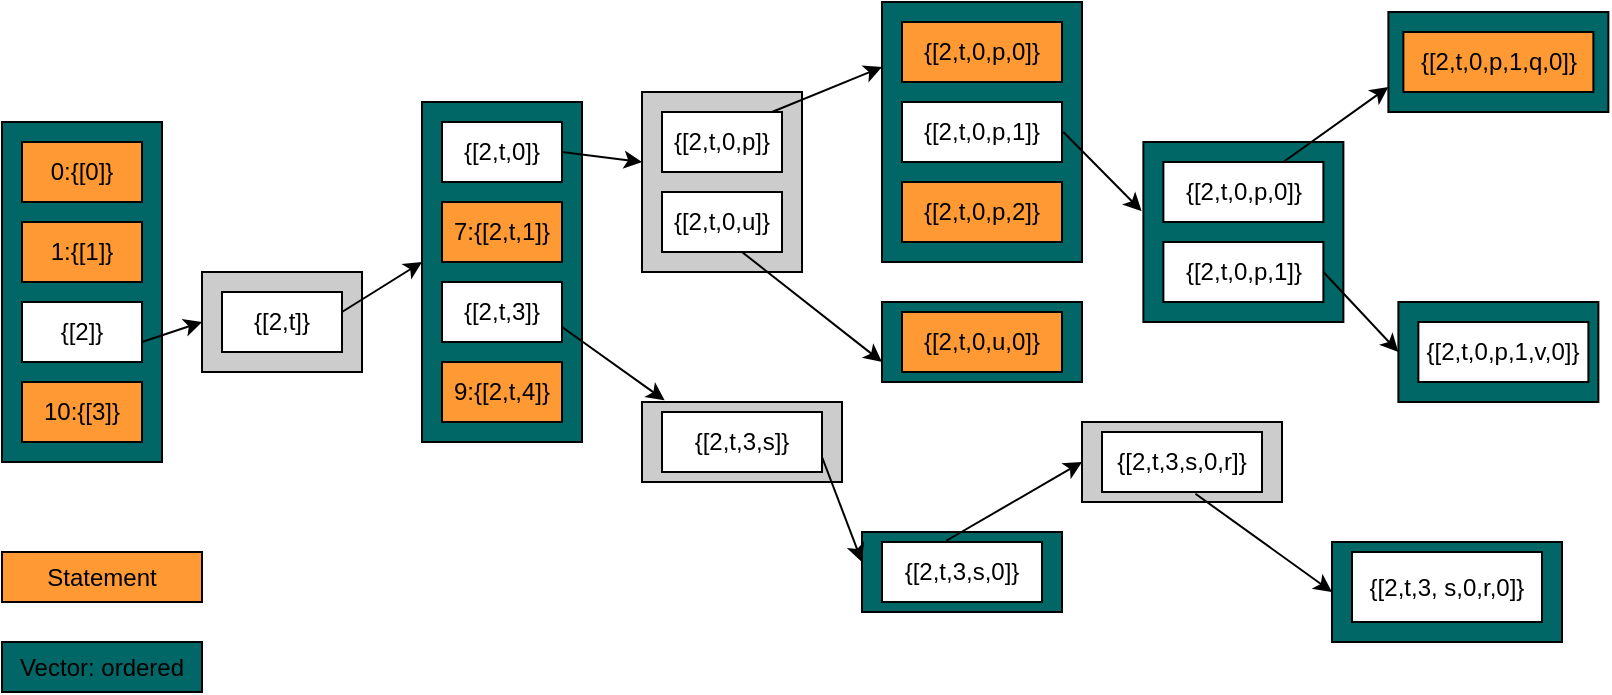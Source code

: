 <mxfile version="20.5.1" type="github" pages="2">
  <diagram id="54Kl8-m6Fb-fgZIuGajU" name="Page-1">
    <mxGraphModel dx="1426" dy="682" grid="1" gridSize="10" guides="1" tooltips="1" connect="1" arrows="1" fold="1" page="1" pageScale="1" pageWidth="850" pageHeight="1100" math="0" shadow="0">
      <root>
        <mxCell id="0" />
        <mxCell id="1" parent="0" />
        <mxCell id="NYi3-RQBakGW3gtMBBVw-41" value="" style="rounded=0;whiteSpace=wrap;html=1;fillColor=#006666;" parent="1" vertex="1">
          <mxGeometry x="738.19" y="740" width="100" height="50" as="geometry" />
        </mxCell>
        <mxCell id="NYi3-RQBakGW3gtMBBVw-40" value="" style="rounded=0;whiteSpace=wrap;html=1;fillColor=#006666;" parent="1" vertex="1">
          <mxGeometry x="733.19" y="595" width="110" height="50" as="geometry" />
        </mxCell>
        <mxCell id="NYi3-RQBakGW3gtMBBVw-1" value="" style="rounded=0;whiteSpace=wrap;html=1;fillColor=#006666;" parent="1" vertex="1">
          <mxGeometry x="40" y="650" width="80" height="170" as="geometry" />
        </mxCell>
        <mxCell id="NYi3-RQBakGW3gtMBBVw-3" value="10:{[3]}" style="rounded=0;whiteSpace=wrap;html=1;fillColor=#FF9933;" parent="1" vertex="1">
          <mxGeometry x="50" y="780" width="60" height="30" as="geometry" />
        </mxCell>
        <mxCell id="NYi3-RQBakGW3gtMBBVw-4" value="1:{[1]}" style="rounded=0;whiteSpace=wrap;html=1;fillColor=#FF9933;" parent="1" vertex="1">
          <mxGeometry x="50" y="700" width="60" height="30" as="geometry" />
        </mxCell>
        <mxCell id="NYi3-RQBakGW3gtMBBVw-5" value="{[2]}" style="rounded=0;whiteSpace=wrap;html=1;" parent="1" vertex="1">
          <mxGeometry x="50" y="740" width="60" height="30" as="geometry" />
        </mxCell>
        <mxCell id="NYi3-RQBakGW3gtMBBVw-13" value="" style="rounded=0;whiteSpace=wrap;html=1;fillColor=#CCCCCC;" parent="1" vertex="1">
          <mxGeometry x="140" y="725" width="80" height="50" as="geometry" />
        </mxCell>
        <mxCell id="NYi3-RQBakGW3gtMBBVw-14" value="{[2,t]}" style="rounded=0;whiteSpace=wrap;html=1;" parent="1" vertex="1">
          <mxGeometry x="150" y="735" width="60" height="30" as="geometry" />
        </mxCell>
        <mxCell id="NYi3-RQBakGW3gtMBBVw-15" value="" style="rounded=0;whiteSpace=wrap;html=1;fillColor=#006666;" parent="1" vertex="1">
          <mxGeometry x="250" y="640" width="80" height="170" as="geometry" />
        </mxCell>
        <mxCell id="NYi3-RQBakGW3gtMBBVw-16" value="{[2,t,0]}" style="rounded=0;whiteSpace=wrap;html=1;" parent="1" vertex="1">
          <mxGeometry x="260" y="650" width="60" height="30" as="geometry" />
        </mxCell>
        <mxCell id="NYi3-RQBakGW3gtMBBVw-17" value="9:{[2,t,4]}" style="rounded=0;whiteSpace=wrap;html=1;fillColor=#FF9933;" parent="1" vertex="1">
          <mxGeometry x="260" y="770" width="60" height="30" as="geometry" />
        </mxCell>
        <mxCell id="NYi3-RQBakGW3gtMBBVw-18" value="{[2,t,3]}" style="rounded=0;whiteSpace=wrap;html=1;" parent="1" vertex="1">
          <mxGeometry x="260" y="730" width="60" height="30" as="geometry" />
        </mxCell>
        <mxCell id="NYi3-RQBakGW3gtMBBVw-19" value="7:{[2,t,1]}" style="rounded=0;whiteSpace=wrap;html=1;fillColor=#FF9933;" parent="1" vertex="1">
          <mxGeometry x="260" y="690" width="60" height="30" as="geometry" />
        </mxCell>
        <mxCell id="NYi3-RQBakGW3gtMBBVw-21" value="" style="endArrow=classic;html=1;rounded=0;entryX=0;entryY=0.5;entryDx=0;entryDy=0;" parent="1" target="NYi3-RQBakGW3gtMBBVw-13" edge="1">
          <mxGeometry width="50" height="50" relative="1" as="geometry">
            <mxPoint x="110" y="760" as="sourcePoint" />
            <mxPoint x="140" y="740" as="targetPoint" />
          </mxGeometry>
        </mxCell>
        <mxCell id="NYi3-RQBakGW3gtMBBVw-22" value="" style="endArrow=classic;html=1;rounded=0;entryX=0;entryY=0.5;entryDx=0;entryDy=0;" parent="1" edge="1">
          <mxGeometry width="50" height="50" relative="1" as="geometry">
            <mxPoint x="210" y="745" as="sourcePoint" />
            <mxPoint x="250" y="720" as="targetPoint" />
          </mxGeometry>
        </mxCell>
        <mxCell id="NYi3-RQBakGW3gtMBBVw-23" value="" style="rounded=0;whiteSpace=wrap;html=1;fillColor=#006666;" parent="1" vertex="1">
          <mxGeometry x="480" y="590" width="100" height="130" as="geometry" />
        </mxCell>
        <mxCell id="NYi3-RQBakGW3gtMBBVw-24" value="{[2,t,0,p,1]}" style="rounded=0;whiteSpace=wrap;html=1;" parent="1" vertex="1">
          <mxGeometry x="490" y="640" width="80" height="30" as="geometry" />
        </mxCell>
        <mxCell id="NYi3-RQBakGW3gtMBBVw-25" value="{[2,t,0,p,0]}" style="rounded=0;whiteSpace=wrap;html=1;fillColor=#FF9933;" parent="1" vertex="1">
          <mxGeometry x="490" y="600" width="80" height="30" as="geometry" />
        </mxCell>
        <mxCell id="NYi3-RQBakGW3gtMBBVw-28" value="" style="endArrow=classic;html=1;rounded=0;exitX=1;exitY=0.5;exitDx=0;exitDy=0;" parent="1" source="NYi3-RQBakGW3gtMBBVw-16" edge="1">
          <mxGeometry width="50" height="50" relative="1" as="geometry">
            <mxPoint x="350" y="705" as="sourcePoint" />
            <mxPoint x="360" y="670" as="targetPoint" />
            <Array as="points">
              <mxPoint x="360" y="670" />
            </Array>
          </mxGeometry>
        </mxCell>
        <mxCell id="NYi3-RQBakGW3gtMBBVw-29" value="{[2,t,0,p,2]}" style="rounded=0;whiteSpace=wrap;html=1;fillColor=#FF9933;" parent="1" vertex="1">
          <mxGeometry x="490" y="680" width="80" height="30" as="geometry" />
        </mxCell>
        <mxCell id="NYi3-RQBakGW3gtMBBVw-31" value="" style="rounded=0;whiteSpace=wrap;html=1;fillColor=#006666;" parent="1" vertex="1">
          <mxGeometry x="480" y="740" width="100" height="40" as="geometry" />
        </mxCell>
        <mxCell id="NYi3-RQBakGW3gtMBBVw-32" value="{[2,t,0,u,0]}" style="rounded=0;whiteSpace=wrap;html=1;fillColor=#FF9933;" parent="1" vertex="1">
          <mxGeometry x="490" y="745" width="80" height="30" as="geometry" />
        </mxCell>
        <mxCell id="NYi3-RQBakGW3gtMBBVw-33" value="" style="rounded=0;whiteSpace=wrap;html=1;fillColor=#006666;" parent="1" vertex="1">
          <mxGeometry x="610.69" y="660" width="100" height="90" as="geometry" />
        </mxCell>
        <mxCell id="NYi3-RQBakGW3gtMBBVw-34" value="{[2,t,0,p,1]}" style="rounded=0;whiteSpace=wrap;html=1;" parent="1" vertex="1">
          <mxGeometry x="620.69" y="710" width="80" height="30" as="geometry" />
        </mxCell>
        <mxCell id="NYi3-RQBakGW3gtMBBVw-35" value="{[2,t,0,p,0]}" style="rounded=0;whiteSpace=wrap;html=1;" parent="1" vertex="1">
          <mxGeometry x="620.69" y="670" width="80" height="30" as="geometry" />
        </mxCell>
        <mxCell id="NYi3-RQBakGW3gtMBBVw-37" value="" style="endArrow=classic;html=1;rounded=0;" parent="1" edge="1">
          <mxGeometry width="50" height="50" relative="1" as="geometry">
            <mxPoint x="610" y="655" as="sourcePoint" />
            <mxPoint x="610" y="655" as="targetPoint" />
          </mxGeometry>
        </mxCell>
        <mxCell id="NYi3-RQBakGW3gtMBBVw-38" value="{[2,t,0,p,1,q,0]}" style="rounded=0;whiteSpace=wrap;html=1;fillColor=#FF9933;" parent="1" vertex="1">
          <mxGeometry x="740.69" y="605" width="95" height="30" as="geometry" />
        </mxCell>
        <mxCell id="NYi3-RQBakGW3gtMBBVw-39" value="{[2,t,0,p,1,v,0]}" style="rounded=0;whiteSpace=wrap;html=1;" parent="1" vertex="1">
          <mxGeometry x="748.19" y="750" width="85" height="30" as="geometry" />
        </mxCell>
        <mxCell id="NYi3-RQBakGW3gtMBBVw-42" value="" style="endArrow=classic;html=1;rounded=0;entryX=0;entryY=0.75;entryDx=0;entryDy=0;exitX=0.75;exitY=0;exitDx=0;exitDy=0;" parent="1" source="NYi3-RQBakGW3gtMBBVw-35" target="NYi3-RQBakGW3gtMBBVw-40" edge="1">
          <mxGeometry width="50" height="50" relative="1" as="geometry">
            <mxPoint x="690.69" y="680" as="sourcePoint" />
            <mxPoint x="730.69" y="655" as="targetPoint" />
          </mxGeometry>
        </mxCell>
        <mxCell id="NYi3-RQBakGW3gtMBBVw-43" value="" style="endArrow=classic;html=1;rounded=0;entryX=0;entryY=0.5;entryDx=0;entryDy=0;exitX=1;exitY=0.5;exitDx=0;exitDy=0;" parent="1" source="NYi3-RQBakGW3gtMBBVw-34" target="NYi3-RQBakGW3gtMBBVw-41" edge="1">
          <mxGeometry width="50" height="50" relative="1" as="geometry">
            <mxPoint x="690.69" y="717.5" as="sourcePoint" />
            <mxPoint x="730.69" y="692.5" as="targetPoint" />
          </mxGeometry>
        </mxCell>
        <mxCell id="NYi3-RQBakGW3gtMBBVw-47" value="" style="rounded=0;whiteSpace=wrap;html=1;fillColor=#CCCCCC;" parent="1" vertex="1">
          <mxGeometry x="360" y="790" width="100" height="40" as="geometry" />
        </mxCell>
        <mxCell id="NYi3-RQBakGW3gtMBBVw-48" value="{[2,t,3,s]}" style="rounded=0;whiteSpace=wrap;html=1;" parent="1" vertex="1">
          <mxGeometry x="370" y="795" width="80" height="30" as="geometry" />
        </mxCell>
        <mxCell id="NYi3-RQBakGW3gtMBBVw-49" value="" style="rounded=0;whiteSpace=wrap;html=1;fillColor=#006666;" parent="1" vertex="1">
          <mxGeometry x="470" y="855" width="100" height="40" as="geometry" />
        </mxCell>
        <mxCell id="NYi3-RQBakGW3gtMBBVw-50" value="{[2,t,3,s,0]}" style="rounded=0;whiteSpace=wrap;html=1;" parent="1" vertex="1">
          <mxGeometry x="480" y="860" width="80" height="30" as="geometry" />
        </mxCell>
        <mxCell id="NYi3-RQBakGW3gtMBBVw-51" value="" style="rounded=0;whiteSpace=wrap;html=1;fillColor=#CCCCCC;" parent="1" vertex="1">
          <mxGeometry x="580" y="800" width="100" height="40" as="geometry" />
        </mxCell>
        <mxCell id="NYi3-RQBakGW3gtMBBVw-52" value="{[2,t,3,s,0,r]}" style="rounded=0;whiteSpace=wrap;html=1;" parent="1" vertex="1">
          <mxGeometry x="590" y="805" width="80" height="30" as="geometry" />
        </mxCell>
        <mxCell id="NYi3-RQBakGW3gtMBBVw-53" value="" style="rounded=0;whiteSpace=wrap;html=1;fillColor=#006666;" parent="1" vertex="1">
          <mxGeometry x="705" y="860" width="115" height="50" as="geometry" />
        </mxCell>
        <mxCell id="NYi3-RQBakGW3gtMBBVw-54" value="{[2,t,3, s,0,r,0]}" style="rounded=0;whiteSpace=wrap;html=1;" parent="1" vertex="1">
          <mxGeometry x="715" y="865" width="95" height="35" as="geometry" />
        </mxCell>
        <mxCell id="NYi3-RQBakGW3gtMBBVw-55" value="" style="endArrow=classic;html=1;rounded=0;entryX=0.113;entryY=-0.021;entryDx=0;entryDy=0;entryPerimeter=0;exitX=1;exitY=0.75;exitDx=0;exitDy=0;" parent="1" target="NYi3-RQBakGW3gtMBBVw-47" edge="1" source="NYi3-RQBakGW3gtMBBVw-18">
          <mxGeometry width="50" height="50" relative="1" as="geometry">
            <mxPoint x="360" y="800" as="sourcePoint" />
            <mxPoint x="350" y="785" as="targetPoint" />
          </mxGeometry>
        </mxCell>
        <mxCell id="NYi3-RQBakGW3gtMBBVw-59" value="" style="endArrow=classic;html=1;rounded=0;entryX=0;entryY=0.375;entryDx=0;entryDy=0;entryPerimeter=0;exitX=1;exitY=0.75;exitDx=0;exitDy=0;" parent="1" source="NYi3-RQBakGW3gtMBBVw-48" target="NYi3-RQBakGW3gtMBBVw-49" edge="1">
          <mxGeometry width="50" height="50" relative="1" as="geometry">
            <mxPoint x="430" y="855" as="sourcePoint" />
            <mxPoint x="460" y="870" as="targetPoint" />
          </mxGeometry>
        </mxCell>
        <mxCell id="NYi3-RQBakGW3gtMBBVw-60" value="" style="endArrow=classic;html=1;rounded=0;entryX=0;entryY=0.5;entryDx=0;entryDy=0;exitX=0.402;exitY=-0.021;exitDx=0;exitDy=0;exitPerimeter=0;" parent="1" source="NYi3-RQBakGW3gtMBBVw-50" target="NYi3-RQBakGW3gtMBBVw-51" edge="1">
          <mxGeometry width="50" height="50" relative="1" as="geometry">
            <mxPoint x="510" y="855.003" as="sourcePoint" />
            <mxPoint x="550" y="861.67" as="targetPoint" />
          </mxGeometry>
        </mxCell>
        <mxCell id="NYi3-RQBakGW3gtMBBVw-61" value="" style="endArrow=classic;html=1;rounded=0;entryX=0;entryY=0.5;entryDx=0;entryDy=0;exitX=0.584;exitY=1.029;exitDx=0;exitDy=0;exitPerimeter=0;" parent="1" source="NYi3-RQBakGW3gtMBBVw-52" target="NYi3-RQBakGW3gtMBBVw-53" edge="1">
          <mxGeometry width="50" height="50" relative="1" as="geometry">
            <mxPoint x="630" y="840.003" as="sourcePoint" />
            <mxPoint x="700" y="805" as="targetPoint" />
          </mxGeometry>
        </mxCell>
        <mxCell id="NYi3-RQBakGW3gtMBBVw-62" value="" style="rounded=0;whiteSpace=wrap;html=1;fillColor=#CCCCCC;" parent="1" vertex="1">
          <mxGeometry x="360" y="635" width="80" height="90" as="geometry" />
        </mxCell>
        <mxCell id="NYi3-RQBakGW3gtMBBVw-63" value="{[2,t,0,p]}" style="rounded=0;whiteSpace=wrap;html=1;" parent="1" vertex="1">
          <mxGeometry x="370" y="645" width="60" height="30" as="geometry" />
        </mxCell>
        <mxCell id="NYi3-RQBakGW3gtMBBVw-64" value="{[2,t,0,u]}" style="rounded=0;whiteSpace=wrap;html=1;" parent="1" vertex="1">
          <mxGeometry x="370" y="685" width="60" height="30" as="geometry" />
        </mxCell>
        <mxCell id="NYi3-RQBakGW3gtMBBVw-66" value="" style="endArrow=classic;html=1;rounded=0;entryX=0;entryY=0.25;entryDx=0;entryDy=0;" parent="1" target="NYi3-RQBakGW3gtMBBVw-23" edge="1">
          <mxGeometry width="50" height="50" relative="1" as="geometry">
            <mxPoint x="425" y="645" as="sourcePoint" />
            <mxPoint x="455" y="635" as="targetPoint" />
          </mxGeometry>
        </mxCell>
        <mxCell id="NYi3-RQBakGW3gtMBBVw-68" value="" style="endArrow=classic;html=1;rounded=0;entryX=0;entryY=0.75;entryDx=0;entryDy=0;" parent="1" target="NYi3-RQBakGW3gtMBBVw-31" edge="1">
          <mxGeometry width="50" height="50" relative="1" as="geometry">
            <mxPoint x="410" y="715" as="sourcePoint" />
            <mxPoint x="440" y="705" as="targetPoint" />
          </mxGeometry>
        </mxCell>
        <mxCell id="NYi3-RQBakGW3gtMBBVw-70" value="" style="endArrow=classic;html=1;rounded=0;entryX=-0.009;entryY=0.384;entryDx=0;entryDy=0;entryPerimeter=0;" parent="1" target="NYi3-RQBakGW3gtMBBVw-33" edge="1">
          <mxGeometry width="50" height="50" relative="1" as="geometry">
            <mxPoint x="570.69" y="655" as="sourcePoint" />
            <mxPoint x="610.69" y="630" as="targetPoint" />
          </mxGeometry>
        </mxCell>
        <mxCell id="NYi3-RQBakGW3gtMBBVw-71" value="Statement" style="rounded=0;whiteSpace=wrap;html=1;fillColor=#FF9933;" parent="1" vertex="1">
          <mxGeometry x="40" y="865" width="100" height="25" as="geometry" />
        </mxCell>
        <mxCell id="NYi3-RQBakGW3gtMBBVw-72" value="Vector: ordered" style="rounded=0;whiteSpace=wrap;html=1;fillColor=#006666;" parent="1" vertex="1">
          <mxGeometry x="40" y="910" width="100" height="25" as="geometry" />
        </mxCell>
        <mxCell id="8uVTKiQvAfVDBfkPM7Y6-1" value="0:{[0]}" style="rounded=0;whiteSpace=wrap;html=1;fillColor=#FF9933;" vertex="1" parent="1">
          <mxGeometry x="50" y="660" width="60" height="30" as="geometry" />
        </mxCell>
      </root>
    </mxGraphModel>
  </diagram>
  <diagram id="vndcMozpVzzlSdhimIvA" name="Page-2">
    <mxGraphModel dx="864" dy="467" grid="1" gridSize="10" guides="1" tooltips="1" connect="1" arrows="1" fold="1" page="1" pageScale="1" pageWidth="850" pageHeight="1100" math="0" shadow="0">
      <root>
        <mxCell id="0" />
        <mxCell id="1" parent="0" />
        <mxCell id="e4TT9U7eFprRtSclJWI2-17" style="edgeStyle=orthogonalEdgeStyle;rounded=0;orthogonalLoop=1;jettySize=auto;html=1;entryX=0.5;entryY=0;entryDx=0;entryDy=0;" edge="1" parent="1" source="e4TT9U7eFprRtSclJWI2-3" target="e4TT9U7eFprRtSclJWI2-4">
          <mxGeometry relative="1" as="geometry" />
        </mxCell>
        <mxCell id="e4TT9U7eFprRtSclJWI2-3" value="" style="rounded=0;whiteSpace=wrap;html=1;fillColor=#FFFFFF;" vertex="1" parent="1">
          <mxGeometry x="320" y="40" width="100" height="50" as="geometry" />
        </mxCell>
        <mxCell id="e4TT9U7eFprRtSclJWI2-18" style="edgeStyle=orthogonalEdgeStyle;rounded=0;orthogonalLoop=1;jettySize=auto;html=1;entryX=0.5;entryY=0;entryDx=0;entryDy=0;" edge="1" parent="1" source="e4TT9U7eFprRtSclJWI2-4" target="e4TT9U7eFprRtSclJWI2-7">
          <mxGeometry relative="1" as="geometry" />
        </mxCell>
        <mxCell id="e4TT9U7eFprRtSclJWI2-4" value="" style="rounded=0;whiteSpace=wrap;html=1;fillColor=#FFFFFF;" vertex="1" parent="1">
          <mxGeometry x="320" y="130" width="100" height="50" as="geometry" />
        </mxCell>
        <mxCell id="e4TT9U7eFprRtSclJWI2-6" value="" style="rounded=0;whiteSpace=wrap;html=1;fillColor=#FFFFFF;" vertex="1" parent="1">
          <mxGeometry x="240" y="320" width="100" height="50" as="geometry" />
        </mxCell>
        <mxCell id="e4TT9U7eFprRtSclJWI2-7" value="" style="rounded=0;whiteSpace=wrap;html=1;fillColor=#FFFFFF;" vertex="1" parent="1">
          <mxGeometry x="320" y="220" width="100" height="50" as="geometry" />
        </mxCell>
        <mxCell id="e4TT9U7eFprRtSclJWI2-8" value="" style="rounded=0;whiteSpace=wrap;html=1;fillColor=#FFFFFF;" vertex="1" parent="1">
          <mxGeometry x="400" y="310" width="100" height="50" as="geometry" />
        </mxCell>
        <mxCell id="e4TT9U7eFprRtSclJWI2-37" style="edgeStyle=orthogonalEdgeStyle;rounded=0;orthogonalLoop=1;jettySize=auto;html=1;entryX=0.5;entryY=0;entryDx=0;entryDy=0;" edge="1" parent="1" source="e4TT9U7eFprRtSclJWI2-9" target="e4TT9U7eFprRtSclJWI2-15">
          <mxGeometry relative="1" as="geometry" />
        </mxCell>
        <mxCell id="e4TT9U7eFprRtSclJWI2-9" value="" style="rounded=0;whiteSpace=wrap;html=1;fillColor=#FFFFFF;" vertex="1" parent="1">
          <mxGeometry x="310" y="525" width="140" height="50" as="geometry" />
        </mxCell>
        <mxCell id="e4TT9U7eFprRtSclJWI2-10" value="" style="rounded=0;whiteSpace=wrap;html=1;fillColor=#FFFFFF;" vertex="1" parent="1">
          <mxGeometry x="530" y="250" width="100" height="50" as="geometry" />
        </mxCell>
        <mxCell id="e4TT9U7eFprRtSclJWI2-35" style="edgeStyle=orthogonalEdgeStyle;rounded=0;orthogonalLoop=1;jettySize=auto;html=1;entryX=0.5;entryY=0;entryDx=0;entryDy=0;" edge="1" parent="1" source="e4TT9U7eFprRtSclJWI2-13" target="e4TT9U7eFprRtSclJWI2-9">
          <mxGeometry relative="1" as="geometry" />
        </mxCell>
        <mxCell id="e4TT9U7eFprRtSclJWI2-13" value="" style="rounded=0;whiteSpace=wrap;html=1;fillColor=#FFFFFF;" vertex="1" parent="1">
          <mxGeometry x="310" y="420" width="140" height="50" as="geometry" />
        </mxCell>
        <mxCell id="e4TT9U7eFprRtSclJWI2-14" value="" style="rounded=0;whiteSpace=wrap;html=1;fillColor=#FFFFFF;" vertex="1" parent="1">
          <mxGeometry x="500" y="620" width="100" height="50" as="geometry" />
        </mxCell>
        <mxCell id="e4TT9U7eFprRtSclJWI2-29" style="edgeStyle=orthogonalEdgeStyle;rounded=0;orthogonalLoop=1;jettySize=auto;html=1;exitX=0.5;exitY=1;exitDx=0;exitDy=0;entryX=0.5;entryY=0;entryDx=0;entryDy=0;" edge="1" parent="1" source="e4TT9U7eFprRtSclJWI2-15" target="e4TT9U7eFprRtSclJWI2-16">
          <mxGeometry relative="1" as="geometry" />
        </mxCell>
        <mxCell id="e4TT9U7eFprRtSclJWI2-15" value="" style="rounded=0;whiteSpace=wrap;html=1;fillColor=#FFFFFF;" vertex="1" parent="1">
          <mxGeometry x="330" y="620" width="100" height="50" as="geometry" />
        </mxCell>
        <mxCell id="e4TT9U7eFprRtSclJWI2-43" style="edgeStyle=orthogonalEdgeStyle;rounded=0;orthogonalLoop=1;jettySize=auto;html=1;entryX=0.5;entryY=0;entryDx=0;entryDy=0;" edge="1" parent="1" source="e4TT9U7eFprRtSclJWI2-16" target="e4TT9U7eFprRtSclJWI2-40">
          <mxGeometry relative="1" as="geometry" />
        </mxCell>
        <mxCell id="e4TT9U7eFprRtSclJWI2-16" value="" style="rounded=0;whiteSpace=wrap;html=1;fillColor=#FFFFFF;" vertex="1" parent="1">
          <mxGeometry x="330" y="720" width="100" height="50" as="geometry" />
        </mxCell>
        <mxCell id="e4TT9U7eFprRtSclJWI2-30" value="" style="endArrow=classic;html=1;rounded=0;exitX=0.116;exitY=1.02;exitDx=0;exitDy=0;exitPerimeter=0;entryX=0.6;entryY=0;entryDx=0;entryDy=0;entryPerimeter=0;" edge="1" parent="1" source="e4TT9U7eFprRtSclJWI2-7" target="e4TT9U7eFprRtSclJWI2-6">
          <mxGeometry width="50" height="50" relative="1" as="geometry">
            <mxPoint x="290" y="320" as="sourcePoint" />
            <mxPoint x="250" y="320" as="targetPoint" />
          </mxGeometry>
        </mxCell>
        <mxCell id="e4TT9U7eFprRtSclJWI2-31" value="" style="endArrow=classic;html=1;rounded=0;exitX=0.647;exitY=0.997;exitDx=0;exitDy=0;exitPerimeter=0;" edge="1" parent="1" source="e4TT9U7eFprRtSclJWI2-7" target="e4TT9U7eFprRtSclJWI2-8">
          <mxGeometry width="50" height="50" relative="1" as="geometry">
            <mxPoint x="341.6" y="281" as="sourcePoint" />
            <mxPoint x="290" y="350" as="targetPoint" />
          </mxGeometry>
        </mxCell>
        <mxCell id="e4TT9U7eFprRtSclJWI2-32" value="" style="endArrow=classic;html=1;rounded=0;exitX=0.647;exitY=0.997;exitDx=0;exitDy=0;exitPerimeter=0;entryX=0.13;entryY=-0.02;entryDx=0;entryDy=0;entryPerimeter=0;" edge="1" parent="1" target="e4TT9U7eFprRtSclJWI2-10">
          <mxGeometry width="50" height="50" relative="1" as="geometry">
            <mxPoint x="420.0" y="160.0" as="sourcePoint" />
            <mxPoint x="468.143" y="230.15" as="targetPoint" />
          </mxGeometry>
        </mxCell>
        <mxCell id="e4TT9U7eFprRtSclJWI2-33" value="" style="endArrow=classic;html=1;rounded=0;exitX=0.647;exitY=0.997;exitDx=0;exitDy=0;exitPerimeter=0;entryX=0.196;entryY=-0.05;entryDx=0;entryDy=0;entryPerimeter=0;" edge="1" parent="1" target="e4TT9U7eFprRtSclJWI2-13">
          <mxGeometry width="50" height="50" relative="1" as="geometry">
            <mxPoint x="299.76" y="370" as="sourcePoint" />
            <mxPoint x="340.002" y="410.15" as="targetPoint" />
          </mxGeometry>
        </mxCell>
        <mxCell id="e4TT9U7eFprRtSclJWI2-34" value="" style="endArrow=classic;html=1;rounded=0;entryX=0.661;entryY=0.015;entryDx=0;entryDy=0;entryPerimeter=0;" edge="1" parent="1" target="e4TT9U7eFprRtSclJWI2-13">
          <mxGeometry width="50" height="50" relative="1" as="geometry">
            <mxPoint x="450" y="360" as="sourcePoint" />
            <mxPoint x="410" y="440" as="targetPoint" />
          </mxGeometry>
        </mxCell>
        <mxCell id="e4TT9U7eFprRtSclJWI2-39" value="" style="endArrow=classic;html=1;rounded=0;exitX=0.25;exitY=1;exitDx=0;exitDy=0;" edge="1" parent="1" source="e4TT9U7eFprRtSclJWI2-10">
          <mxGeometry width="50" height="50" relative="1" as="geometry">
            <mxPoint x="580" y="270" as="sourcePoint" />
            <mxPoint x="450" y="520" as="targetPoint" />
          </mxGeometry>
        </mxCell>
        <mxCell id="e4TT9U7eFprRtSclJWI2-40" value="" style="rounded=0;whiteSpace=wrap;html=1;fillColor=#FFFFFF;" vertex="1" parent="1">
          <mxGeometry x="330" y="810" width="100" height="50" as="geometry" />
        </mxCell>
        <mxCell id="e4TT9U7eFprRtSclJWI2-41" value="" style="endArrow=classic;html=1;rounded=0;exitX=0.969;exitY=1.021;exitDx=0;exitDy=0;exitPerimeter=0;entryX=0.2;entryY=0;entryDx=0;entryDy=0;entryPerimeter=0;" edge="1" parent="1" source="e4TT9U7eFprRtSclJWI2-9" target="e4TT9U7eFprRtSclJWI2-14">
          <mxGeometry width="50" height="50" relative="1" as="geometry">
            <mxPoint x="429.88" y="640" as="sourcePoint" />
            <mxPoint x="470.122" y="680.15" as="targetPoint" />
          </mxGeometry>
        </mxCell>
        <mxCell id="e4TT9U7eFprRtSclJWI2-42" value="" style="endArrow=classic;html=1;rounded=0;entryX=1;entryY=0.25;entryDx=0;entryDy=0;" edge="1" parent="1" source="e4TT9U7eFprRtSclJWI2-14" target="e4TT9U7eFprRtSclJWI2-16">
          <mxGeometry width="50" height="50" relative="1" as="geometry">
            <mxPoint x="555.66" y="670.0" as="sourcePoint" />
            <mxPoint x="630" y="713.95" as="targetPoint" />
          </mxGeometry>
        </mxCell>
      </root>
    </mxGraphModel>
  </diagram>
</mxfile>
